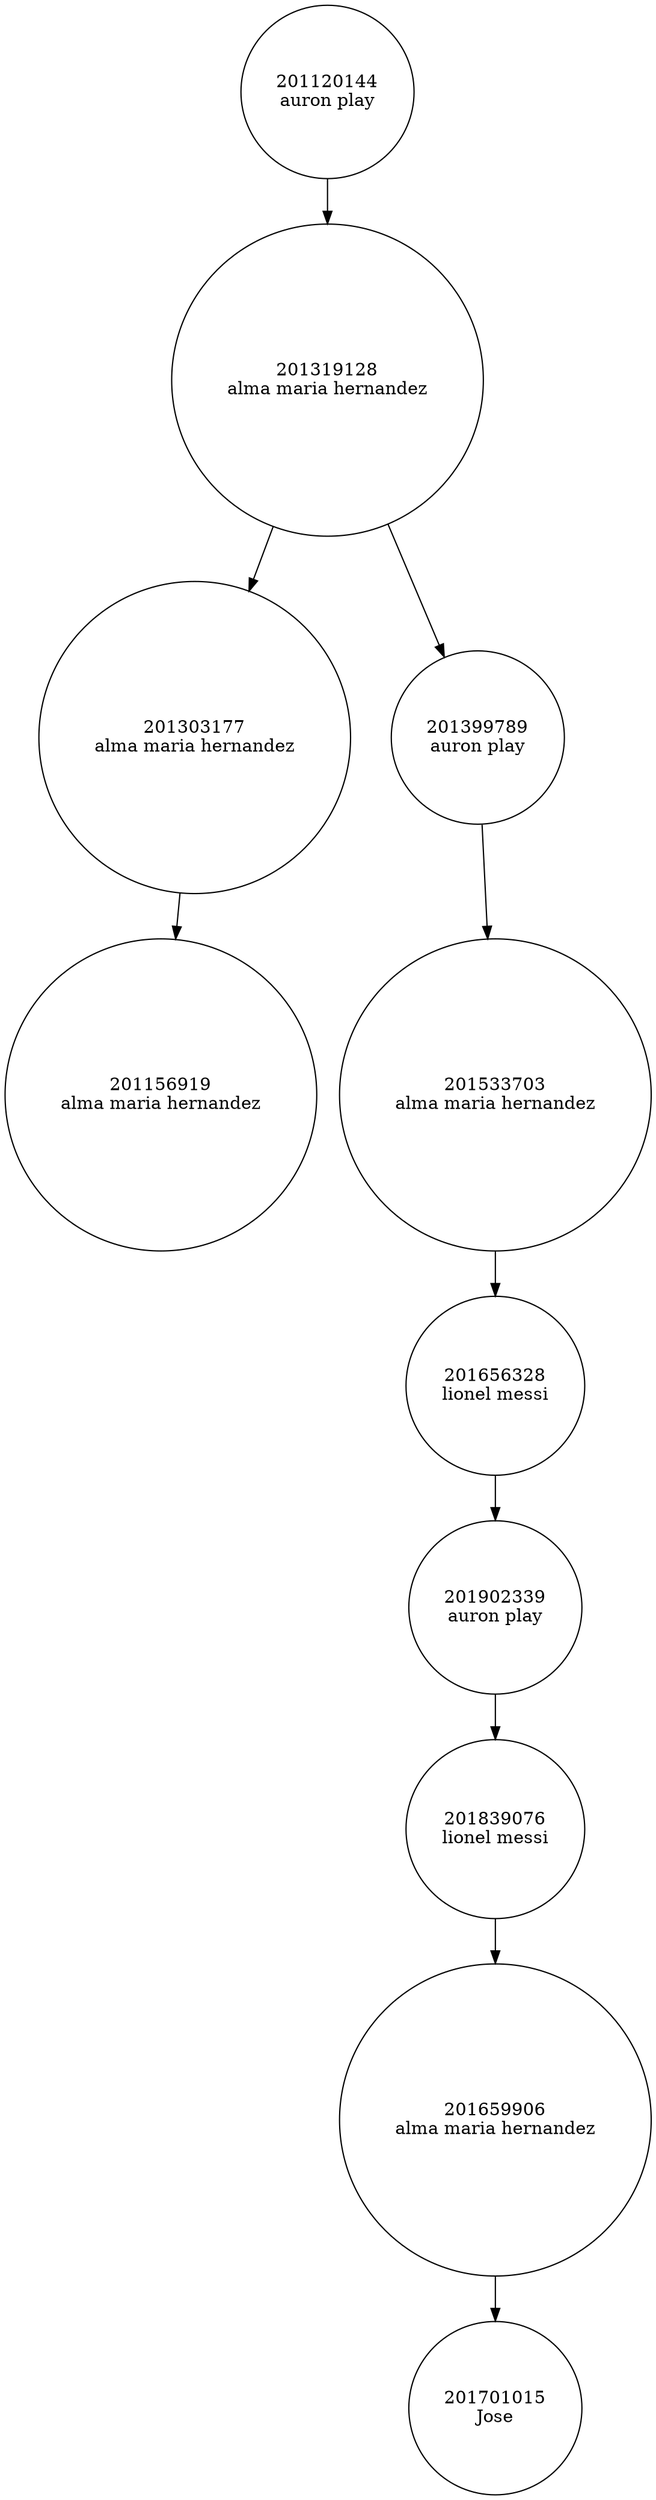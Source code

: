 digraph G{
node [shape=circle];
"92939071772"[label="201120144\nauron play"];
"92939071772" -> "92939071817";
"92939071817"[label="201319128\nalma maria hernandez"];
"92939071817" -> "92939071838";
"92939071817" -> "92939071820";
"92939071838"[label="201303177\nalma maria hernandez"];
"92939071838" -> "92939071943";
"92939071943"[label="201156919\nalma maria hernandez"];
"92939071820"[label="201399789\nauron play"];
"92939071820" -> "92939071829";
"92939071829"[label="201533703\nalma maria hernandez"];
"92939071829" -> "92939071892";
"92939071892"[label="201656328\nlionel messi"];
"92939071892" -> "92939071919";
"92939071919"[label="201902339\nauron play"];
"92939071919" -> "92939071967";
"92939071967"[label="201839076\nlionel messi"];
"92939071967" -> "92939071994";
"92939071994"[label="201659906\nalma maria hernandez"];
"92939071994" -> "92939072814";
"92939072814"[label="201701015\nJose"];

}